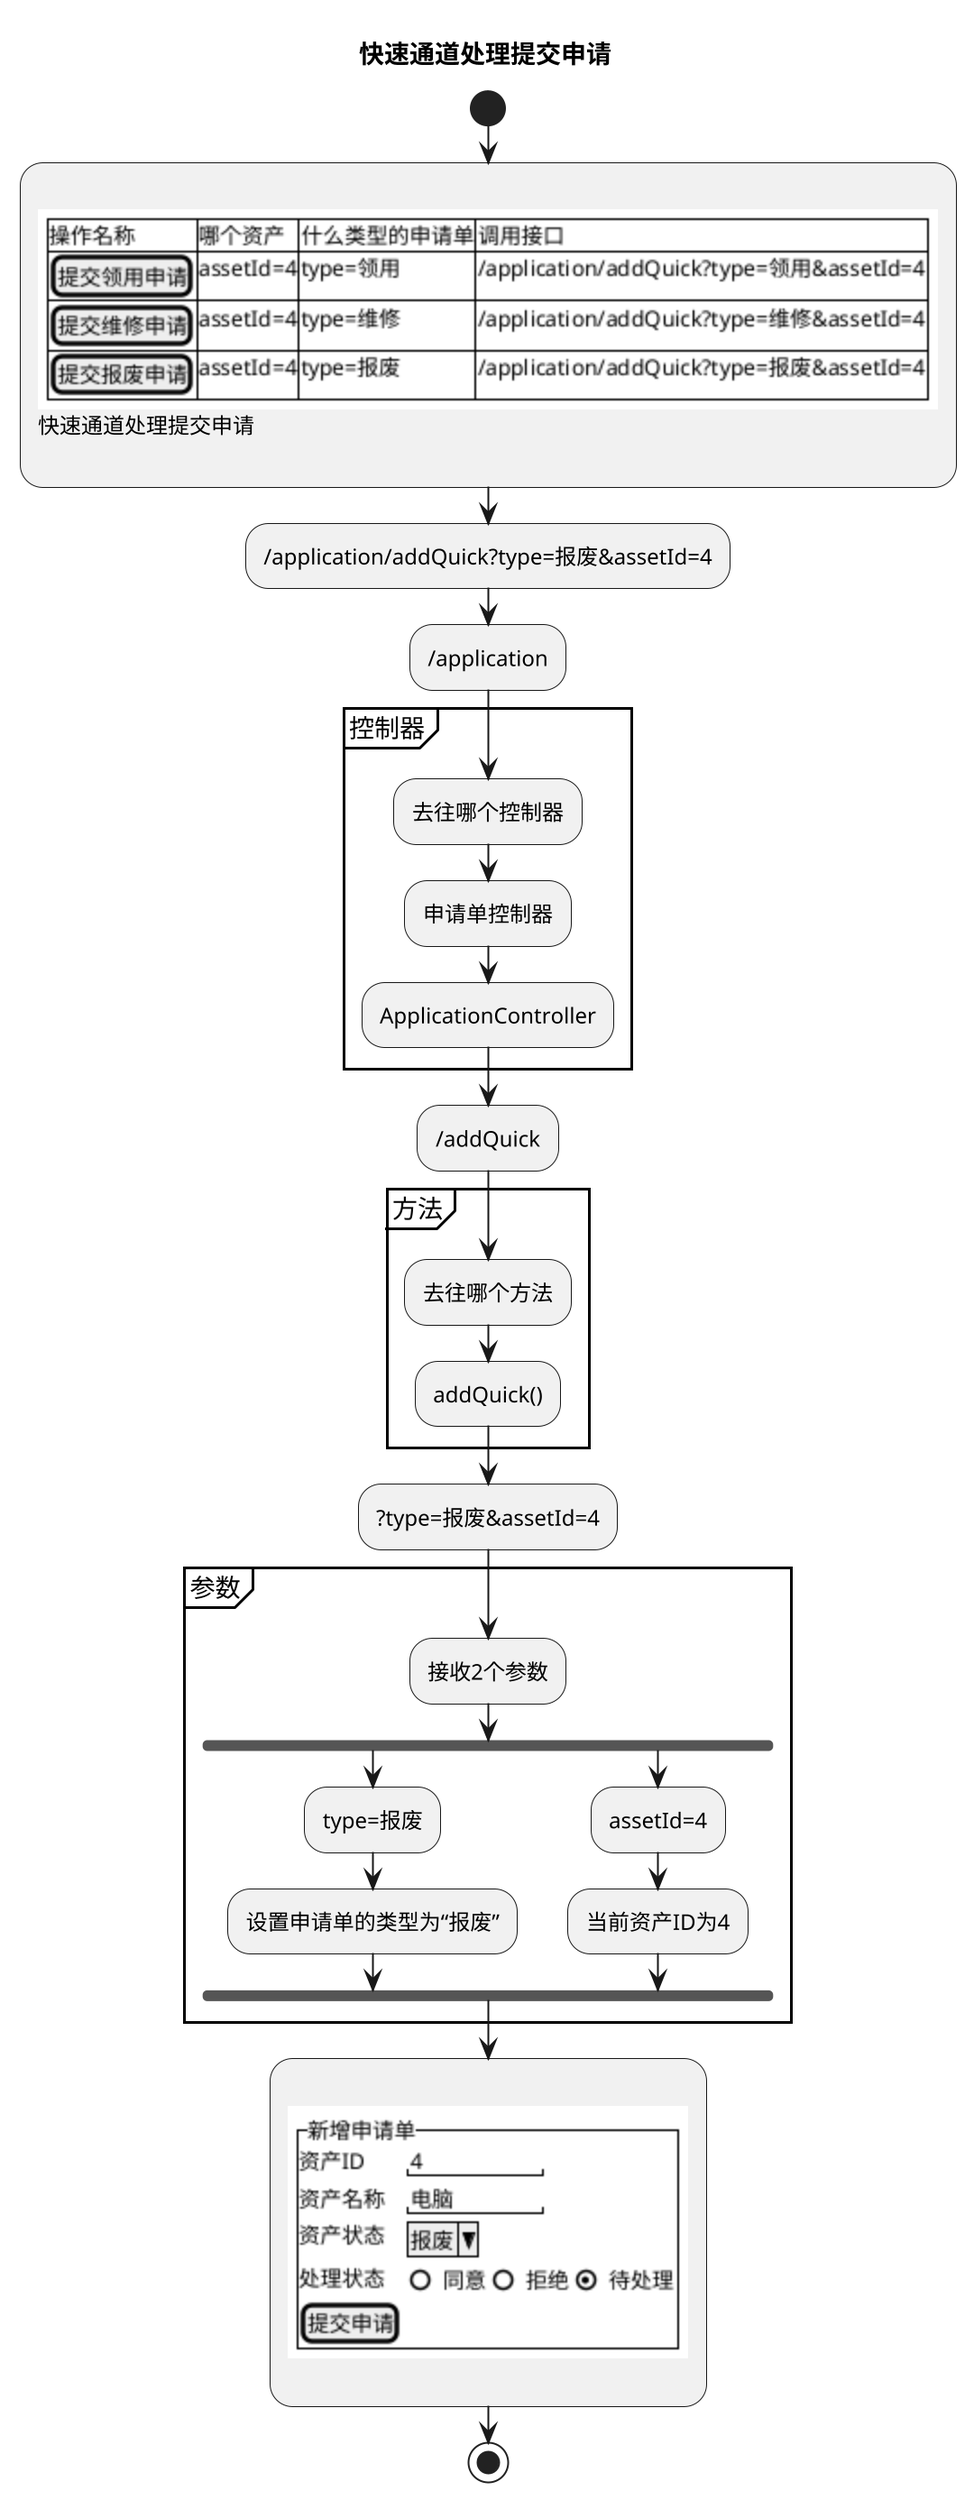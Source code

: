 @startuml
title 2.快速通道处理提交申请
scale 1
start
:
{{
salt
{#
  操作名称       |哪个资产|什么类型的申请单|调用接口
  [提交领用申请] |assetId=4|type=领用    | /application/addQuick?type=领用&assetId=4
  [提交维修申请] |assetId=4|type=维修    | /application/addQuick?type=维修&assetId=4
  [提交报废申请] |assetId=4|type=报废    | /application/addQuick?type=报废&assetId=4
}
}}
快速通道处理提交申请
;
:/application/addQuick?type=报废&assetId=4;
:/application;
partition 控制器 {
title 快速通道处理提交申请
scale 2
:去往哪个控制器;
:申请单控制器;
:ApplicationController;
}
:/addQuick;
partition 方法 {
:去往哪个方法;
:addQuick();
}

:?type=报废&assetId=4;
partition 参数 {
:接收2个参数;
fork
:type=报废;
:设置申请单的类型为“报废”;
fork again
:assetId=4;
:当前资产ID为4;
end fork
}
:
{{
salt
{^新增申请单
    资产ID  | "4        "
    资产名称| "电脑       "
    资产状态| { ^报废^ }
    处理状态| { ()同意 |()拒绝 |(X)待处理}
    [提交申请]
}
}}
;
stop
@enduml